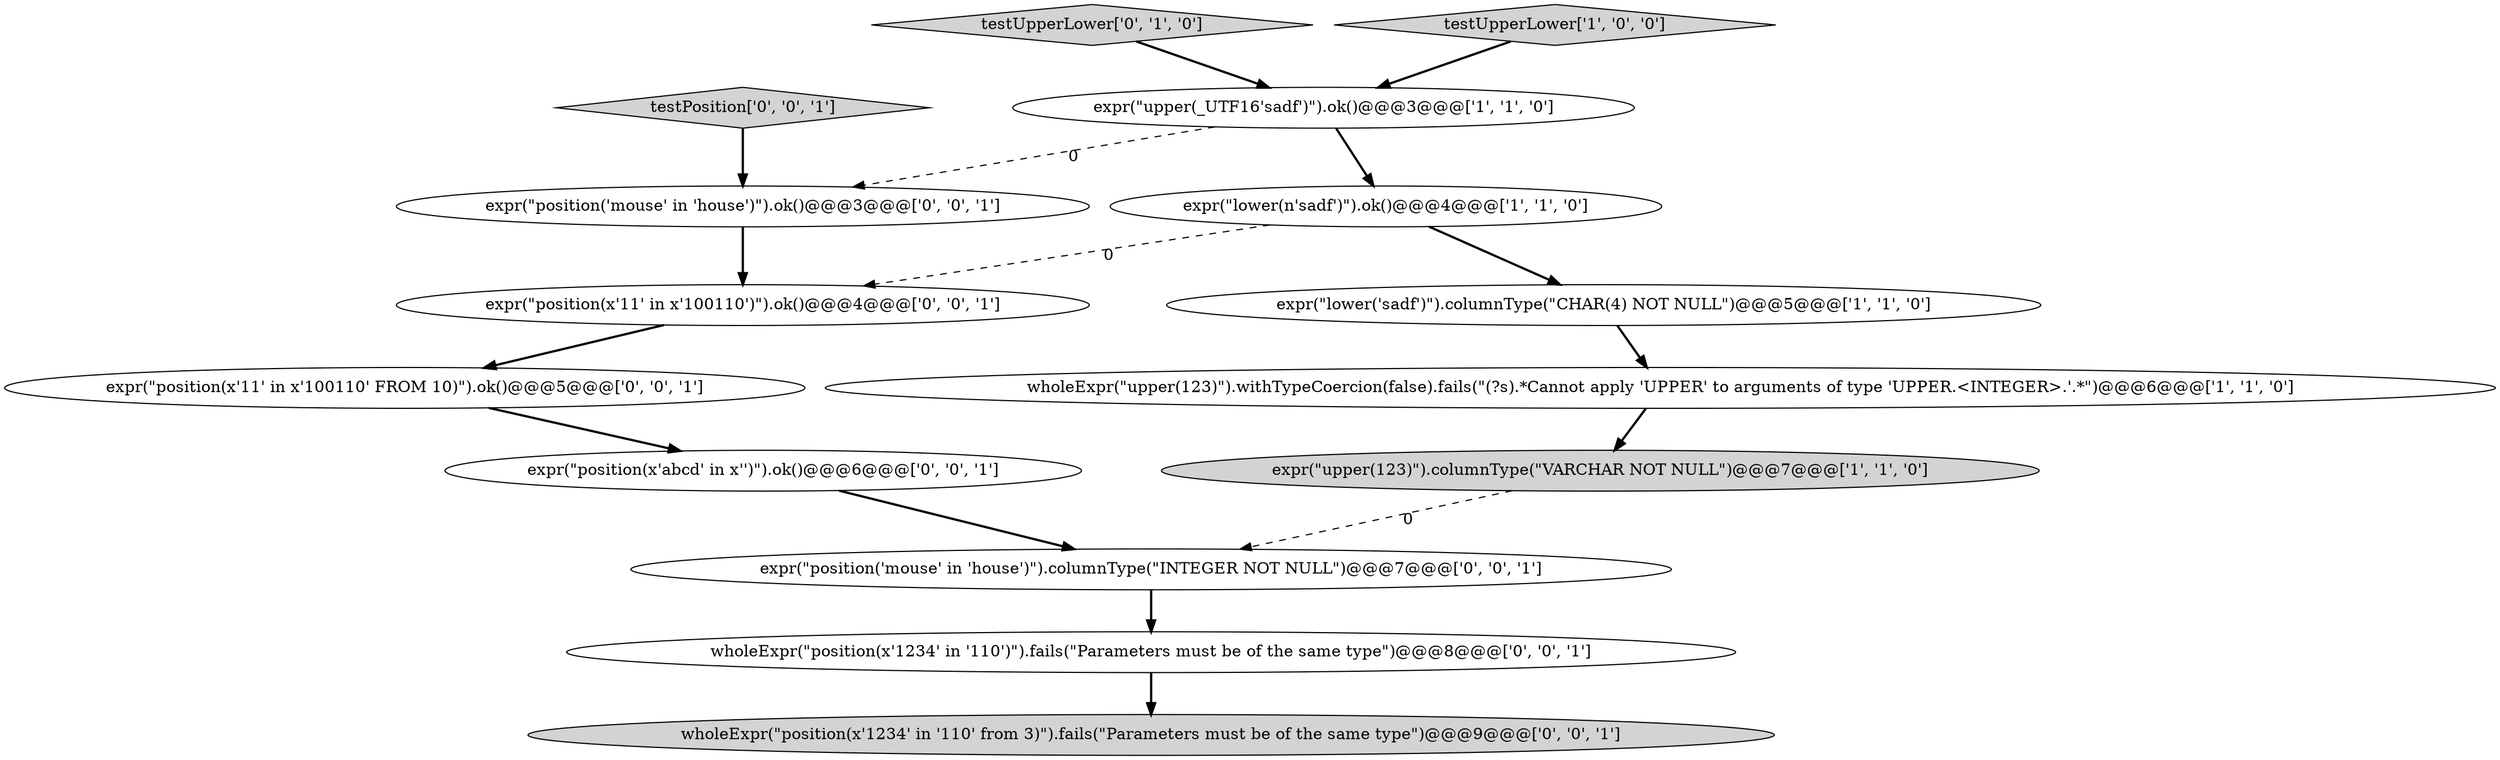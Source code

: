 digraph {
0 [style = filled, label = "expr(\"upper(_UTF16'sadf')\").ok()@@@3@@@['1', '1', '0']", fillcolor = white, shape = ellipse image = "AAA0AAABBB1BBB"];
4 [style = filled, label = "expr(\"upper(123)\").columnType(\"VARCHAR NOT NULL\")@@@7@@@['1', '1', '0']", fillcolor = lightgray, shape = ellipse image = "AAA0AAABBB1BBB"];
5 [style = filled, label = "expr(\"lower('sadf')\").columnType(\"CHAR(4) NOT NULL\")@@@5@@@['1', '1', '0']", fillcolor = white, shape = ellipse image = "AAA0AAABBB1BBB"];
14 [style = filled, label = "testPosition['0', '0', '1']", fillcolor = lightgray, shape = diamond image = "AAA0AAABBB3BBB"];
9 [style = filled, label = "expr(\"position('mouse' in 'house')\").columnType(\"INTEGER NOT NULL\")@@@7@@@['0', '0', '1']", fillcolor = white, shape = ellipse image = "AAA0AAABBB3BBB"];
8 [style = filled, label = "expr(\"position(x'abcd' in x'')\").ok()@@@6@@@['0', '0', '1']", fillcolor = white, shape = ellipse image = "AAA0AAABBB3BBB"];
2 [style = filled, label = "wholeExpr(\"upper(123)\").withTypeCoercion(false).fails(\"(?s).*Cannot apply 'UPPER' to arguments of type 'UPPER.<INTEGER>.'.*\")@@@6@@@['1', '1', '0']", fillcolor = white, shape = ellipse image = "AAA0AAABBB1BBB"];
6 [style = filled, label = "testUpperLower['0', '1', '0']", fillcolor = lightgray, shape = diamond image = "AAA0AAABBB2BBB"];
10 [style = filled, label = "expr(\"position(x'11' in x'100110' FROM 10)\").ok()@@@5@@@['0', '0', '1']", fillcolor = white, shape = ellipse image = "AAA0AAABBB3BBB"];
11 [style = filled, label = "wholeExpr(\"position(x'1234' in '110')\").fails(\"Parameters must be of the same type\")@@@8@@@['0', '0', '1']", fillcolor = white, shape = ellipse image = "AAA0AAABBB3BBB"];
1 [style = filled, label = "expr(\"lower(n'sadf')\").ok()@@@4@@@['1', '1', '0']", fillcolor = white, shape = ellipse image = "AAA0AAABBB1BBB"];
12 [style = filled, label = "expr(\"position(x'11' in x'100110')\").ok()@@@4@@@['0', '0', '1']", fillcolor = white, shape = ellipse image = "AAA0AAABBB3BBB"];
3 [style = filled, label = "testUpperLower['1', '0', '0']", fillcolor = lightgray, shape = diamond image = "AAA0AAABBB1BBB"];
7 [style = filled, label = "expr(\"position('mouse' in 'house')\").ok()@@@3@@@['0', '0', '1']", fillcolor = white, shape = ellipse image = "AAA0AAABBB3BBB"];
13 [style = filled, label = "wholeExpr(\"position(x'1234' in '110' from 3)\").fails(\"Parameters must be of the same type\")@@@9@@@['0', '0', '1']", fillcolor = lightgray, shape = ellipse image = "AAA0AAABBB3BBB"];
1->5 [style = bold, label=""];
1->12 [style = dashed, label="0"];
4->9 [style = dashed, label="0"];
5->2 [style = bold, label=""];
12->10 [style = bold, label=""];
6->0 [style = bold, label=""];
9->11 [style = bold, label=""];
10->8 [style = bold, label=""];
11->13 [style = bold, label=""];
0->7 [style = dashed, label="0"];
2->4 [style = bold, label=""];
7->12 [style = bold, label=""];
0->1 [style = bold, label=""];
3->0 [style = bold, label=""];
14->7 [style = bold, label=""];
8->9 [style = bold, label=""];
}
